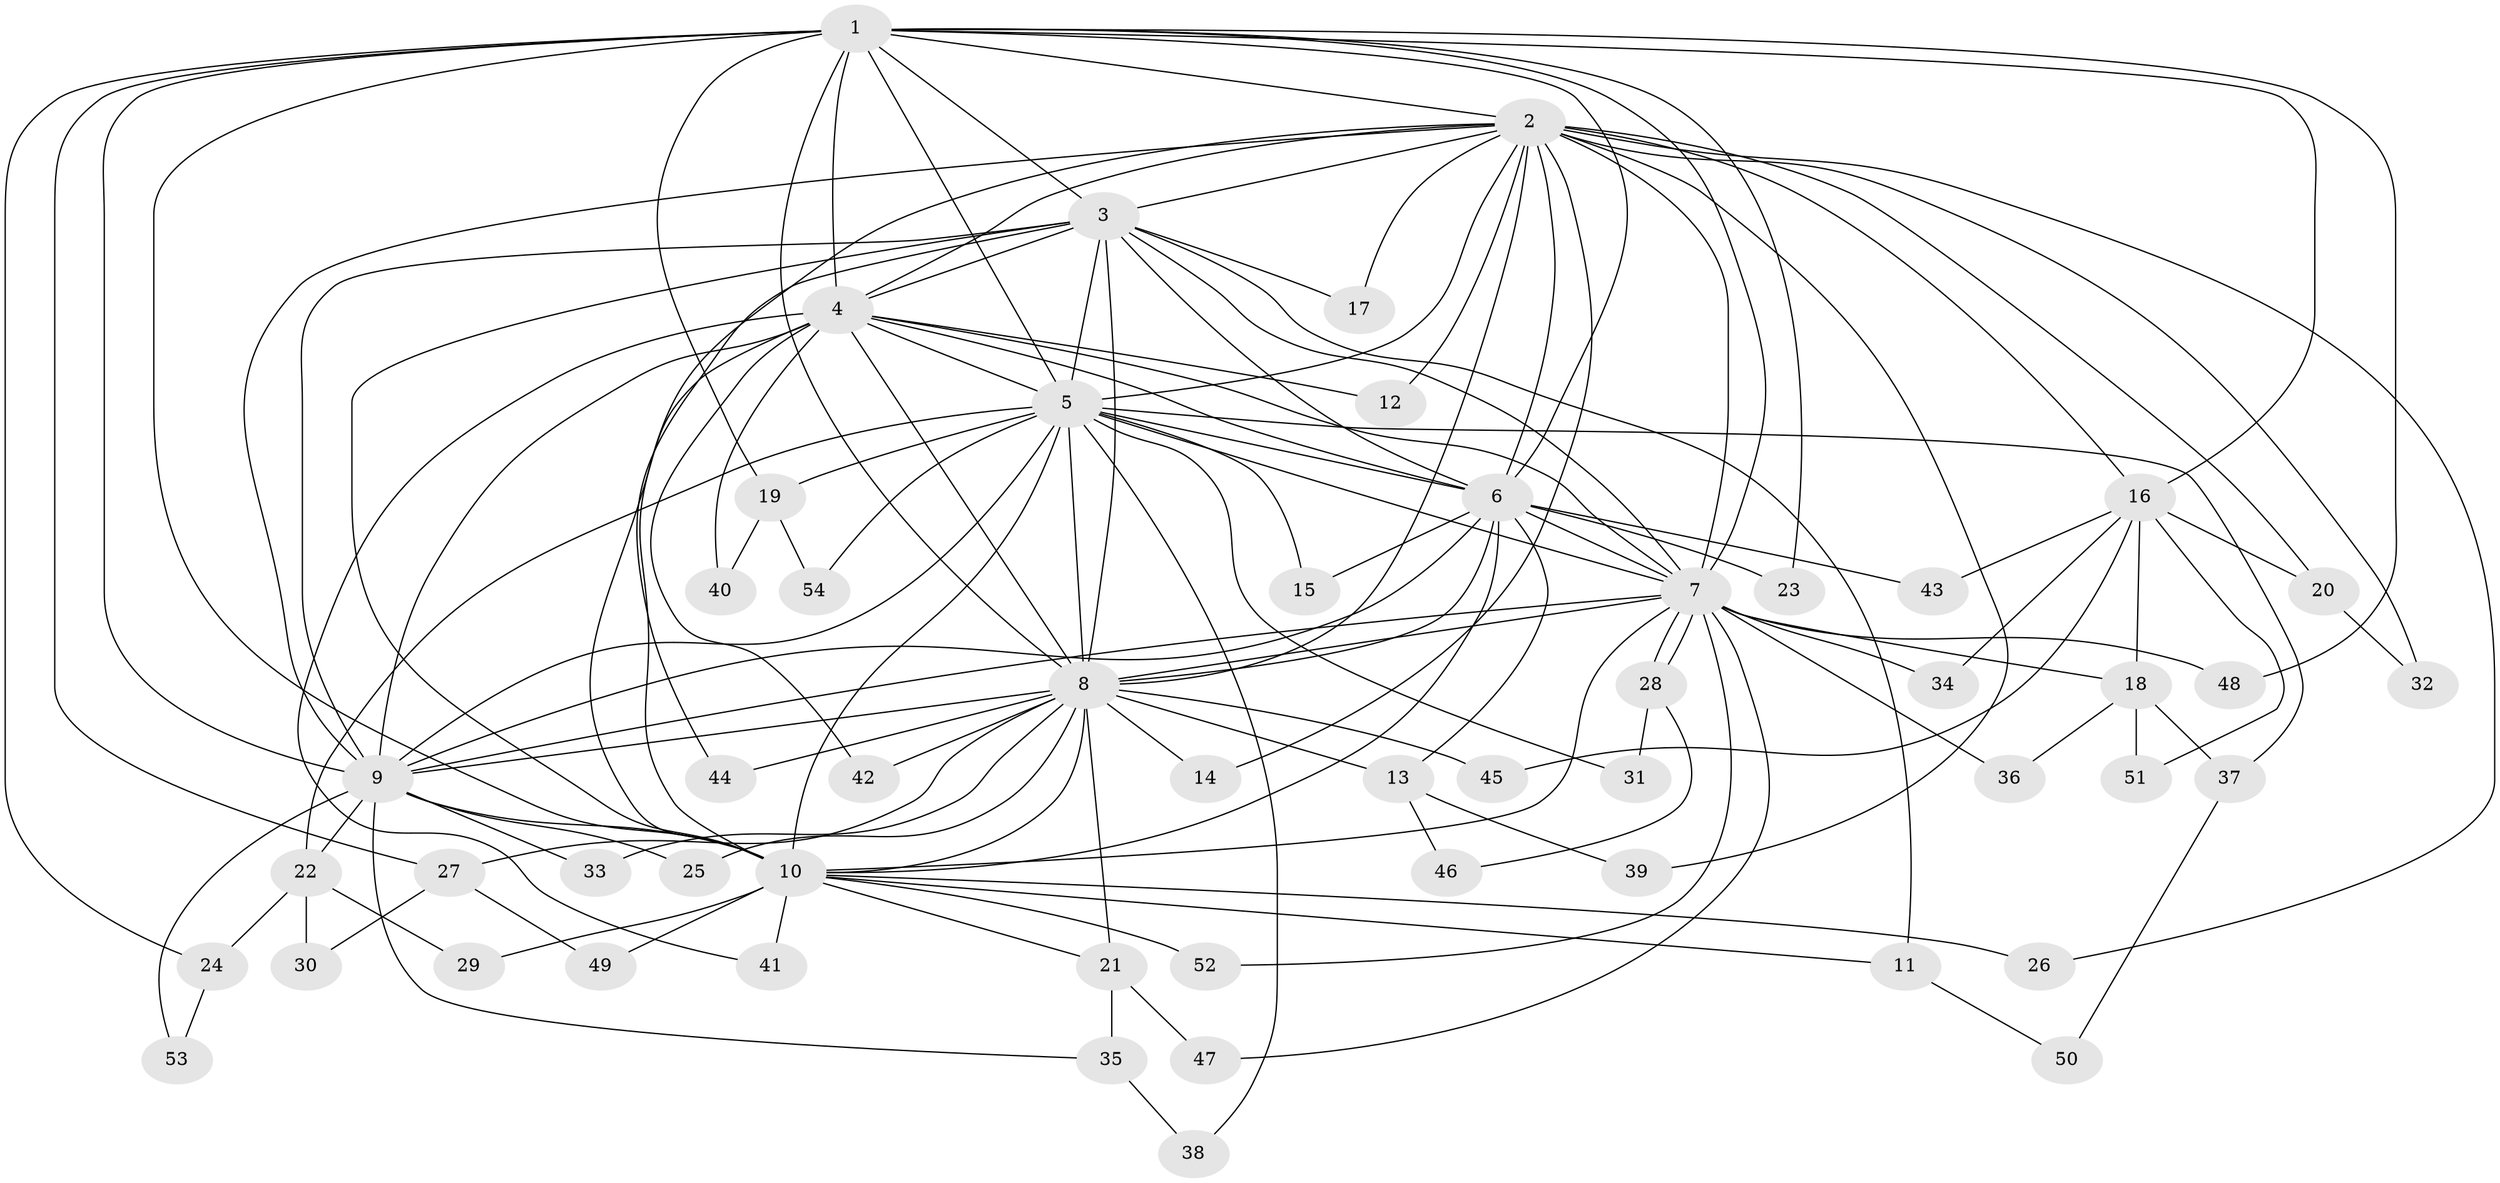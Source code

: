 // Generated by graph-tools (version 1.1) at 2025/10/02/27/25 16:10:59]
// undirected, 54 vertices, 133 edges
graph export_dot {
graph [start="1"]
  node [color=gray90,style=filled];
  1;
  2;
  3;
  4;
  5;
  6;
  7;
  8;
  9;
  10;
  11;
  12;
  13;
  14;
  15;
  16;
  17;
  18;
  19;
  20;
  21;
  22;
  23;
  24;
  25;
  26;
  27;
  28;
  29;
  30;
  31;
  32;
  33;
  34;
  35;
  36;
  37;
  38;
  39;
  40;
  41;
  42;
  43;
  44;
  45;
  46;
  47;
  48;
  49;
  50;
  51;
  52;
  53;
  54;
  1 -- 2;
  1 -- 3;
  1 -- 4;
  1 -- 5;
  1 -- 6;
  1 -- 7;
  1 -- 8;
  1 -- 9;
  1 -- 10;
  1 -- 16;
  1 -- 19;
  1 -- 23;
  1 -- 24;
  1 -- 27;
  1 -- 48;
  2 -- 3;
  2 -- 4;
  2 -- 5;
  2 -- 6;
  2 -- 7;
  2 -- 8;
  2 -- 9;
  2 -- 10;
  2 -- 12;
  2 -- 14;
  2 -- 16;
  2 -- 17;
  2 -- 20;
  2 -- 26;
  2 -- 32;
  2 -- 39;
  3 -- 4;
  3 -- 5;
  3 -- 6;
  3 -- 7;
  3 -- 8;
  3 -- 9;
  3 -- 10;
  3 -- 11;
  3 -- 17;
  3 -- 44;
  4 -- 5;
  4 -- 6;
  4 -- 7;
  4 -- 8;
  4 -- 9;
  4 -- 10;
  4 -- 12;
  4 -- 40;
  4 -- 41;
  4 -- 42;
  5 -- 6;
  5 -- 7;
  5 -- 8;
  5 -- 9;
  5 -- 10;
  5 -- 15;
  5 -- 19;
  5 -- 22;
  5 -- 31;
  5 -- 37;
  5 -- 38;
  5 -- 54;
  6 -- 7;
  6 -- 8;
  6 -- 9;
  6 -- 10;
  6 -- 13;
  6 -- 15;
  6 -- 23;
  6 -- 43;
  7 -- 8;
  7 -- 9;
  7 -- 10;
  7 -- 18;
  7 -- 28;
  7 -- 28;
  7 -- 34;
  7 -- 36;
  7 -- 47;
  7 -- 48;
  7 -- 52;
  8 -- 9;
  8 -- 10;
  8 -- 13;
  8 -- 14;
  8 -- 21;
  8 -- 25;
  8 -- 27;
  8 -- 33;
  8 -- 42;
  8 -- 44;
  8 -- 45;
  9 -- 10;
  9 -- 22;
  9 -- 25;
  9 -- 33;
  9 -- 35;
  9 -- 53;
  10 -- 11;
  10 -- 21;
  10 -- 26;
  10 -- 29;
  10 -- 41;
  10 -- 49;
  10 -- 52;
  11 -- 50;
  13 -- 39;
  13 -- 46;
  16 -- 18;
  16 -- 20;
  16 -- 34;
  16 -- 43;
  16 -- 45;
  16 -- 51;
  18 -- 36;
  18 -- 37;
  18 -- 51;
  19 -- 40;
  19 -- 54;
  20 -- 32;
  21 -- 35;
  21 -- 47;
  22 -- 24;
  22 -- 29;
  22 -- 30;
  24 -- 53;
  27 -- 30;
  27 -- 49;
  28 -- 31;
  28 -- 46;
  35 -- 38;
  37 -- 50;
}
